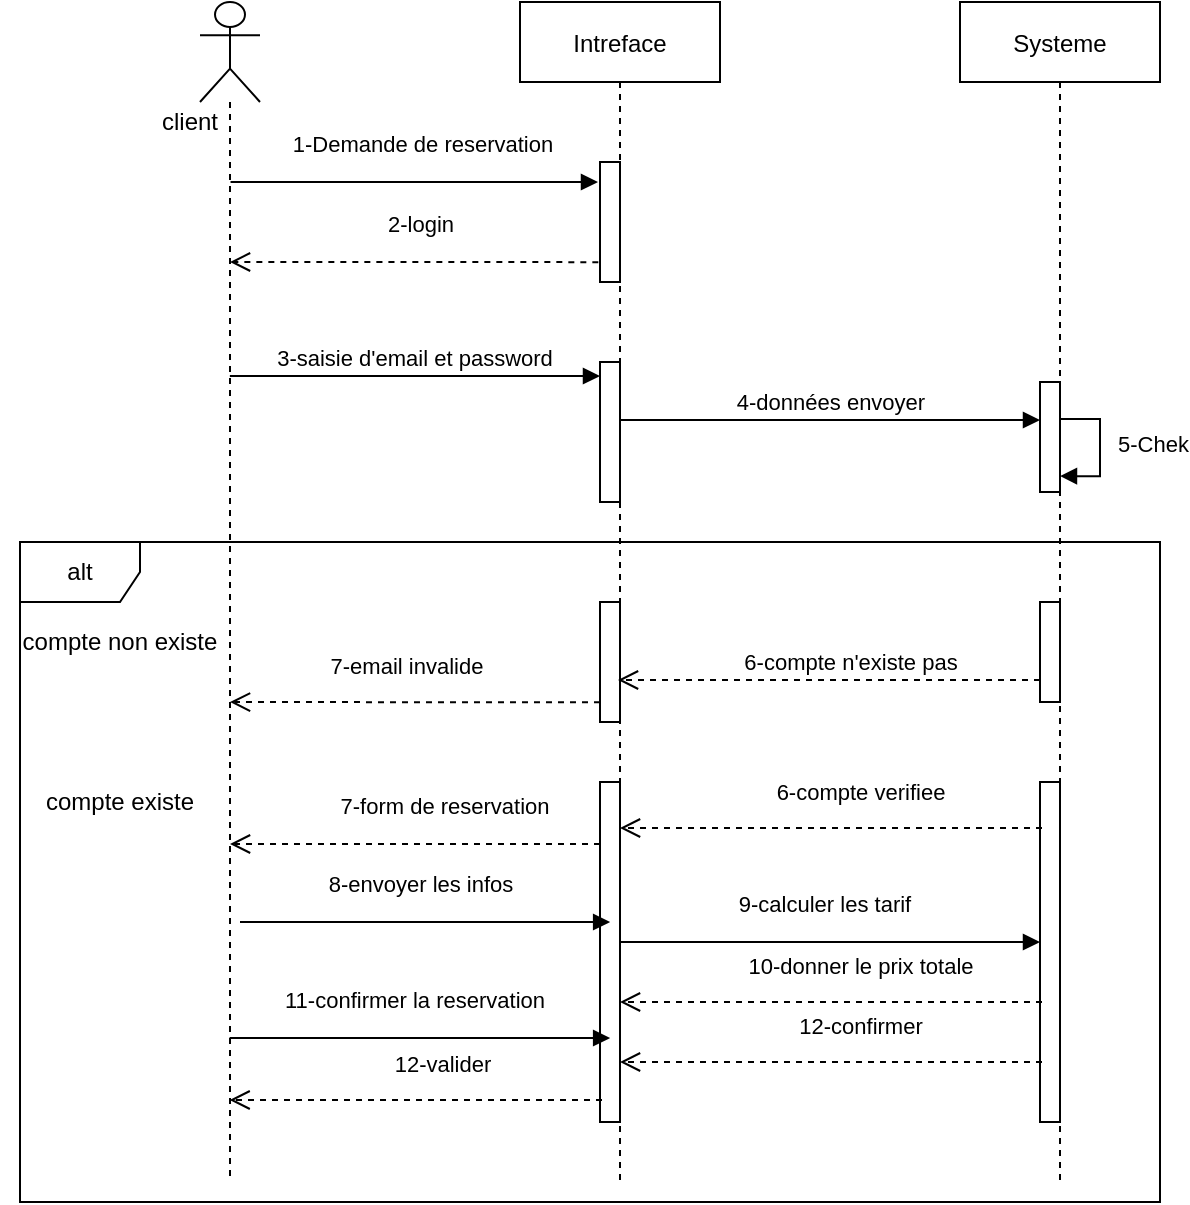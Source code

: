<mxfile version="14.4.3" type="device"><diagram id="kgpKYQtTHZ0yAKxKKP6v" name="Page-1"><mxGraphModel dx="1205" dy="696" grid="1" gridSize="10" guides="1" tooltips="1" connect="1" arrows="1" fold="1" page="1" pageScale="1" pageWidth="850" pageHeight="1100" math="0" shadow="0"><root><mxCell id="0"/><mxCell id="1" parent="0"/><mxCell id="s5HgX7mqmQ0a3yfIUHCR-25" value="alt" style="shape=umlFrame;whiteSpace=wrap;html=1;" parent="1" vertex="1"><mxGeometry x="90" y="350" width="570" height="330" as="geometry"/></mxCell><mxCell id="3nuBFxr9cyL0pnOWT2aG-1" value="Intreface" style="shape=umlLifeline;perimeter=lifelinePerimeter;container=1;collapsible=0;recursiveResize=0;rounded=0;shadow=0;strokeWidth=1;" parent="1" vertex="1"><mxGeometry x="340" y="80" width="100" height="590" as="geometry"/></mxCell><mxCell id="s5HgX7mqmQ0a3yfIUHCR-6" value="" style="html=1;points=[];perimeter=orthogonalPerimeter;" parent="3nuBFxr9cyL0pnOWT2aG-1" vertex="1"><mxGeometry x="40" y="80" width="10" height="60" as="geometry"/></mxCell><mxCell id="s5HgX7mqmQ0a3yfIUHCR-13" value="" style="html=1;points=[];perimeter=orthogonalPerimeter;" parent="3nuBFxr9cyL0pnOWT2aG-1" vertex="1"><mxGeometry x="40" y="180" width="10" height="70" as="geometry"/></mxCell><mxCell id="s5HgX7mqmQ0a3yfIUHCR-27" value="" style="html=1;points=[];perimeter=orthogonalPerimeter;" parent="3nuBFxr9cyL0pnOWT2aG-1" vertex="1"><mxGeometry x="40" y="300" width="10" height="60" as="geometry"/></mxCell><mxCell id="s5HgX7mqmQ0a3yfIUHCR-28" value="" style="html=1;points=[];perimeter=orthogonalPerimeter;" parent="3nuBFxr9cyL0pnOWT2aG-1" vertex="1"><mxGeometry x="40" y="390" width="10" height="170" as="geometry"/></mxCell><mxCell id="3nuBFxr9cyL0pnOWT2aG-5" value="Systeme" style="shape=umlLifeline;perimeter=lifelinePerimeter;container=1;collapsible=0;recursiveResize=0;rounded=0;shadow=0;strokeWidth=1;" parent="1" vertex="1"><mxGeometry x="560" y="80" width="100" height="590" as="geometry"/></mxCell><mxCell id="s5HgX7mqmQ0a3yfIUHCR-20" value="5-Chek" style="edgeStyle=orthogonalEdgeStyle;html=1;align=left;spacingLeft=2;endArrow=block;rounded=0;entryX=1;entryY=0;" parent="3nuBFxr9cyL0pnOWT2aG-5" source="s5HgX7mqmQ0a3yfIUHCR-16" edge="1"><mxGeometry x="-0.065" y="5" relative="1" as="geometry"><mxPoint x="50" y="200" as="sourcePoint"/><Array as="points"><mxPoint x="50" y="208.53"/><mxPoint x="70" y="208.53"/><mxPoint x="70" y="237.53"/></Array><mxPoint x="50" y="237.06" as="targetPoint"/><mxPoint as="offset"/></mxGeometry></mxCell><mxCell id="s5HgX7mqmQ0a3yfIUHCR-43" value="" style="html=1;points=[];perimeter=orthogonalPerimeter;" parent="3nuBFxr9cyL0pnOWT2aG-5" vertex="1"><mxGeometry x="40" y="390" width="10" height="170" as="geometry"/></mxCell><mxCell id="s5HgX7mqmQ0a3yfIUHCR-44" value="" style="html=1;points=[];perimeter=orthogonalPerimeter;" parent="3nuBFxr9cyL0pnOWT2aG-5" vertex="1"><mxGeometry x="40" y="300" width="10" height="50" as="geometry"/></mxCell><mxCell id="s5HgX7mqmQ0a3yfIUHCR-16" value="" style="html=1;points=[];perimeter=orthogonalPerimeter;" parent="3nuBFxr9cyL0pnOWT2aG-5" vertex="1"><mxGeometry x="40" y="190" width="10" height="55" as="geometry"/></mxCell><mxCell id="s5HgX7mqmQ0a3yfIUHCR-4" value="" style="shape=umlLifeline;participant=umlActor;perimeter=lifelinePerimeter;whiteSpace=wrap;html=1;container=1;collapsible=0;recursiveResize=0;verticalAlign=top;spacingTop=36;outlineConnect=0;size=50;" parent="1" vertex="1"><mxGeometry x="180" y="80" width="30" height="590" as="geometry"/></mxCell><mxCell id="s5HgX7mqmQ0a3yfIUHCR-7" value="1-Demande de reservation" style="html=1;verticalAlign=bottom;endArrow=block;" parent="1" edge="1"><mxGeometry x="0.03" y="10" relative="1" as="geometry"><mxPoint x="195.267" y="170" as="sourcePoint"/><mxPoint x="1" as="offset"/><mxPoint x="379" y="170" as="targetPoint"/><Array as="points"><mxPoint x="290" y="170"/></Array></mxGeometry></mxCell><mxCell id="s5HgX7mqmQ0a3yfIUHCR-8" value="2-login" style="html=1;verticalAlign=bottom;endArrow=open;dashed=1;endSize=8;exitX=-0.083;exitY=0.501;exitDx=0;exitDy=0;exitPerimeter=0;" parent="1" edge="1"><mxGeometry x="-0.032" y="-10" relative="1" as="geometry"><mxPoint x="195.267" y="210" as="targetPoint"/><mxPoint as="offset"/><mxPoint x="379.17" y="210.08" as="sourcePoint"/><Array as="points"><mxPoint x="300" y="210"/><mxPoint x="280" y="210"/><mxPoint x="195" y="210"/></Array></mxGeometry></mxCell><mxCell id="s5HgX7mqmQ0a3yfIUHCR-14" value="3-saisie d'email et password" style="html=1;verticalAlign=bottom;endArrow=block;entryX=0;entryY=0;" parent="1" edge="1"><mxGeometry relative="1" as="geometry"><mxPoint x="194.929" y="267" as="sourcePoint"/><mxPoint x="380" y="267" as="targetPoint"/></mxGeometry></mxCell><mxCell id="s5HgX7mqmQ0a3yfIUHCR-17" value="4-données envoyer" style="html=1;verticalAlign=bottom;endArrow=block;entryX=0;entryY=0;" parent="1" edge="1"><mxGeometry relative="1" as="geometry"><mxPoint x="390" y="289" as="sourcePoint"/><mxPoint x="600" y="289" as="targetPoint"/></mxGeometry></mxCell><mxCell id="s5HgX7mqmQ0a3yfIUHCR-29" value="6-compte n'existe pas" style="html=1;verticalAlign=bottom;endArrow=open;dashed=1;endSize=8;" parent="1" edge="1"><mxGeometry x="-0.095" relative="1" as="geometry"><mxPoint x="600" y="419" as="sourcePoint"/><mxPoint x="389" y="419" as="targetPoint"/><mxPoint as="offset"/></mxGeometry></mxCell><mxCell id="s5HgX7mqmQ0a3yfIUHCR-30" value="compte non existe" style="text;html=1;strokeColor=none;fillColor=none;align=center;verticalAlign=middle;whiteSpace=wrap;rounded=0;" parent="1" vertex="1"><mxGeometry x="80" y="390" width="120" height="20" as="geometry"/></mxCell><mxCell id="s5HgX7mqmQ0a3yfIUHCR-31" value="7-email invalide" style="html=1;verticalAlign=bottom;endArrow=open;dashed=1;endSize=8;" parent="1" edge="1"><mxGeometry x="0.053" y="-9" relative="1" as="geometry"><mxPoint x="380" y="430.18" as="sourcePoint"/><mxPoint x="195" y="430" as="targetPoint"/><mxPoint as="offset"/></mxGeometry></mxCell><mxCell id="s5HgX7mqmQ0a3yfIUHCR-38" value="compte existe" style="text;html=1;strokeColor=none;fillColor=none;align=center;verticalAlign=middle;whiteSpace=wrap;rounded=0;" parent="1" vertex="1"><mxGeometry x="80" y="470" width="120" height="20" as="geometry"/></mxCell><mxCell id="s5HgX7mqmQ0a3yfIUHCR-39" value="6-compte verifiee" style="html=1;verticalAlign=bottom;endArrow=open;dashed=1;endSize=8;" parent="1" edge="1"><mxGeometry x="-0.137" y="-9" relative="1" as="geometry"><mxPoint x="601.0" y="493" as="sourcePoint"/><mxPoint x="390" y="493" as="targetPoint"/><mxPoint as="offset"/></mxGeometry></mxCell><mxCell id="s5HgX7mqmQ0a3yfIUHCR-5" value="client" style="text;html=1;strokeColor=none;fillColor=none;align=center;verticalAlign=middle;whiteSpace=wrap;rounded=0;" parent="1" vertex="1"><mxGeometry x="160" y="130" width="30" height="20" as="geometry"/></mxCell><mxCell id="K_KcCrN7CpvTnu69RqYr-2" value="8-envoyer les infos" style="html=1;verticalAlign=bottom;endArrow=block;entryX=0;entryY=0;" edge="1" parent="1"><mxGeometry x="-0.027" y="10" relative="1" as="geometry"><mxPoint x="199.999" y="540" as="sourcePoint"/><mxPoint x="385.07" y="540" as="targetPoint"/><mxPoint as="offset"/></mxGeometry></mxCell><mxCell id="K_KcCrN7CpvTnu69RqYr-3" value="9-calculer les tarif" style="html=1;verticalAlign=bottom;endArrow=block;" edge="1" parent="1" target="s5HgX7mqmQ0a3yfIUHCR-43"><mxGeometry x="-0.027" y="10" relative="1" as="geometry"><mxPoint x="389.999" y="550" as="sourcePoint"/><mxPoint x="590" y="551" as="targetPoint"/><mxPoint as="offset"/></mxGeometry></mxCell><mxCell id="K_KcCrN7CpvTnu69RqYr-4" value="10-donner le prix totale" style="html=1;verticalAlign=bottom;endArrow=open;dashed=1;endSize=8;" edge="1" parent="1"><mxGeometry x="-0.137" y="-9" relative="1" as="geometry"><mxPoint x="601.0" y="580" as="sourcePoint"/><mxPoint x="390" y="580" as="targetPoint"/><mxPoint as="offset"/></mxGeometry></mxCell><mxCell id="K_KcCrN7CpvTnu69RqYr-5" value="11-confirmer la reservation" style="html=1;verticalAlign=bottom;endArrow=block;entryX=0;entryY=0;" edge="1" parent="1"><mxGeometry x="-0.027" y="10" relative="1" as="geometry"><mxPoint x="194.81" y="598" as="sourcePoint"/><mxPoint x="385.07" y="598" as="targetPoint"/><mxPoint as="offset"/></mxGeometry></mxCell><mxCell id="K_KcCrN7CpvTnu69RqYr-6" value="12-confirmer" style="html=1;verticalAlign=bottom;endArrow=open;dashed=1;endSize=8;" edge="1" parent="1"><mxGeometry x="-0.137" y="-9" relative="1" as="geometry"><mxPoint x="601.0" y="610" as="sourcePoint"/><mxPoint x="390" y="610" as="targetPoint"/><mxPoint as="offset"/></mxGeometry></mxCell><mxCell id="K_KcCrN7CpvTnu69RqYr-7" value="12-valider" style="html=1;verticalAlign=bottom;endArrow=open;dashed=1;endSize=8;" edge="1" parent="1"><mxGeometry x="-0.137" y="-9" relative="1" as="geometry"><mxPoint x="381.0" y="629" as="sourcePoint"/><mxPoint x="194.81" y="629" as="targetPoint"/><mxPoint as="offset"/></mxGeometry></mxCell><mxCell id="s5HgX7mqmQ0a3yfIUHCR-42" value="7-form de reservation" style="html=1;verticalAlign=bottom;endArrow=open;dashed=1;endSize=8;" parent="1" edge="1" target="s5HgX7mqmQ0a3yfIUHCR-4"><mxGeometry x="-0.158" y="-10" relative="1" as="geometry"><mxPoint x="380" y="501" as="sourcePoint"/><mxPoint x="200" y="501" as="targetPoint"/><mxPoint as="offset"/></mxGeometry></mxCell></root></mxGraphModel></diagram></mxfile>